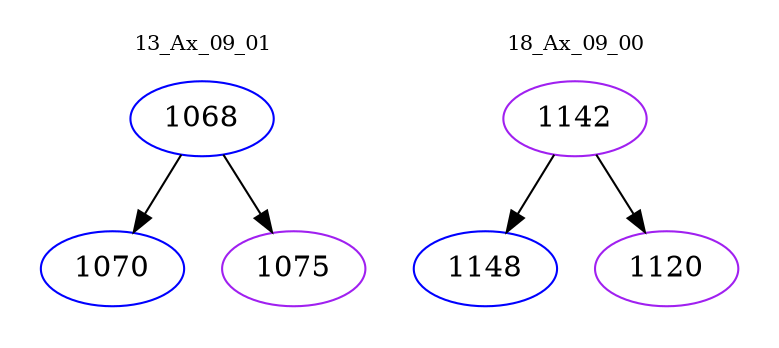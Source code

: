 digraph{
subgraph cluster_0 {
color = white
label = "13_Ax_09_01";
fontsize=10;
T0_1068 [label="1068", color="blue"]
T0_1068 -> T0_1070 [color="black"]
T0_1070 [label="1070", color="blue"]
T0_1068 -> T0_1075 [color="black"]
T0_1075 [label="1075", color="purple"]
}
subgraph cluster_1 {
color = white
label = "18_Ax_09_00";
fontsize=10;
T1_1142 [label="1142", color="purple"]
T1_1142 -> T1_1148 [color="black"]
T1_1148 [label="1148", color="blue"]
T1_1142 -> T1_1120 [color="black"]
T1_1120 [label="1120", color="purple"]
}
}
